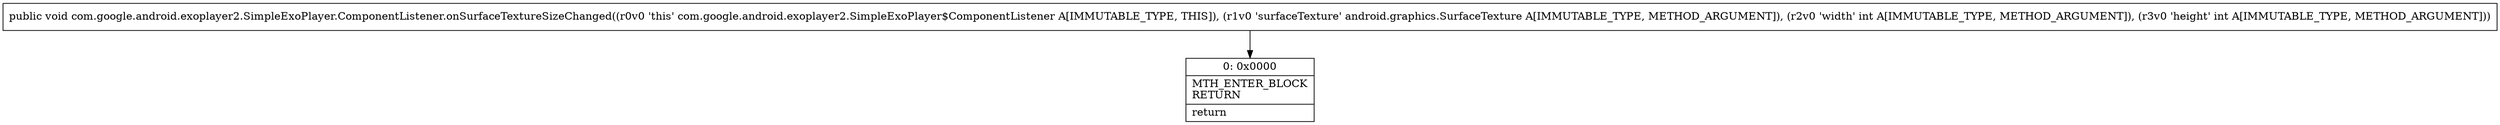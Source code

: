 digraph "CFG forcom.google.android.exoplayer2.SimpleExoPlayer.ComponentListener.onSurfaceTextureSizeChanged(Landroid\/graphics\/SurfaceTexture;II)V" {
Node_0 [shape=record,label="{0\:\ 0x0000|MTH_ENTER_BLOCK\lRETURN\l|return\l}"];
MethodNode[shape=record,label="{public void com.google.android.exoplayer2.SimpleExoPlayer.ComponentListener.onSurfaceTextureSizeChanged((r0v0 'this' com.google.android.exoplayer2.SimpleExoPlayer$ComponentListener A[IMMUTABLE_TYPE, THIS]), (r1v0 'surfaceTexture' android.graphics.SurfaceTexture A[IMMUTABLE_TYPE, METHOD_ARGUMENT]), (r2v0 'width' int A[IMMUTABLE_TYPE, METHOD_ARGUMENT]), (r3v0 'height' int A[IMMUTABLE_TYPE, METHOD_ARGUMENT])) }"];
MethodNode -> Node_0;
}

